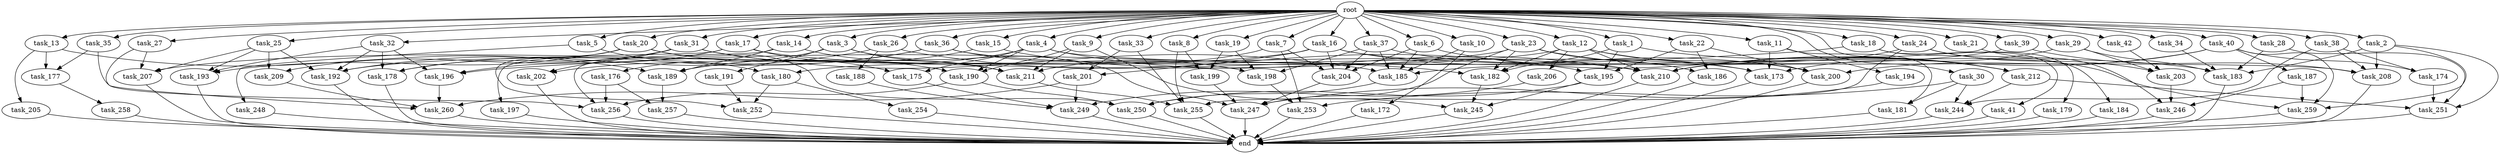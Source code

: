 digraph G {
  task_8 [size="102.400000"];
  task_252 [size="100502234726.400009"];
  task_189 [size="165785737625.600006"];
  task_17 [size="102.400000"];
  task_204 [size="228492260147.200012"];
  task_35 [size="102.400000"];
  task_26 [size="102.400000"];
  task_15 [size="102.400000"];
  task_173 [size="176952652595.200012"];
  task_178 [size="182965606809.600006"];
  task_251 [size="156336809574.399994"];
  task_209 [size="55834574848.000000"];
  task_211 [size="188119567564.800018"];
  task_255 [size="81604378624.000000"];
  task_206 [size="21474836480.000000"];
  task_33 [size="102.400000"];
  task_186 [size="107374182400.000000"];
  task_205 [size="21474836480.000000"];
  task_176 [size="69578470195.199997"];
  task_13 [size="102.400000"];
  task_22 [size="102.400000"];
  task_208 [size="199286482534.400024"];
  task_5 [size="102.400000"];
  task_36 [size="102.400000"];
  task_200 [size="136579960012.800003"];
  task_201 [size="93630287052.800003"];
  task_6 [size="102.400000"];
  task_7 [size="102.400000"];
  task_25 [size="102.400000"];
  task_30 [size="102.400000"];
  task_3 [size="102.400000"];
  task_179 [size="69578470195.199997"];
  task_187 [size="7730941132.800000"];
  task_188 [size="13743895347.200001"];
  task_183 [size="138297946931.200012"];
  task_42 [size="102.400000"];
  task_193 [size="123695058124.800003"];
  task_41 [size="102.400000"];
  task_16 [size="102.400000"];
  task_191 [size="69578470195.199997"];
  task_260 [size="118541097369.600006"];
  task_175 [size="99643241267.200012"];
  task_253 [size="213889371340.800018"];
  task_202 [size="127990025420.800003"];
  root [size="0.000000"];
  task_182 [size="176093659136.000000"];
  task_258 [size="69578470195.199997"];
  task_245 [size="69578470195.199997"];
  task_12 [size="102.400000"];
  task_21 [size="102.400000"];
  task_18 [size="102.400000"];
  task_180 [size="29205777612.800003"];
  task_31 [size="102.400000"];
  task_244 [size="169221711462.400024"];
  task_9 [size="102.400000"];
  task_192 [size="168362718003.200012"];
  task_28 [size="102.400000"];
  task_174 [size="21474836480.000000"];
  task_247 [size="268864952729.600006"];
  task_29 [size="102.400000"];
  task_185 [size="236223201280.000000"];
  task_34 [size="102.400000"];
  task_39 [size="102.400000"];
  task_10 [size="102.400000"];
  task_212 [size="152041842278.399994"];
  task_181 [size="93630287052.800003"];
  task_177 [size="35218731827.200005"];
  task_194 [size="7730941132.800000"];
  task_2 [size="102.400000"];
  end [size="0.000000"];
  task_184 [size="69578470195.199997"];
  task_197 [size="13743895347.200001"];
  task_38 [size="102.400000"];
  task_259 [size="112528143155.200012"];
  task_14 [size="102.400000"];
  task_210 [size="150323855360.000000"];
  task_24 [size="102.400000"];
  task_198 [size="210453397504.000000"];
  task_195 [size="48962627174.400002"];
  task_257 [size="100502234726.400009"];
  task_19 [size="102.400000"];
  task_32 [size="102.400000"];
  task_196 [size="138297946931.200012"];
  task_4 [size="102.400000"];
  task_40 [size="102.400000"];
  task_172 [size="7730941132.800000"];
  task_27 [size="102.400000"];
  task_207 [size="154618822656.000000"];
  task_254 [size="3435973836.800000"];
  task_23 [size="102.400000"];
  task_37 [size="102.400000"];
  task_256 [size="128849018880.000000"];
  task_1 [size="102.400000"];
  task_190 [size="171798691840.000000"];
  task_249 [size="156336809574.399994"];
  task_20 [size="102.400000"];
  task_250 [size="149464861900.800018"];
  task_246 [size="142592914227.200012"];
  task_203 [size="77309411328.000000"];
  task_199 [size="85899345920.000000"];
  task_11 [size="102.400000"];
  task_248 [size="7730941132.800000"];

  task_8 -> task_255 [size="301989888.000000"];
  task_8 -> task_199 [size="301989888.000000"];
  task_252 -> end [size="1.000000"];
  task_189 -> task_257 [size="301989888.000000"];
  task_17 -> task_196 [size="134217728.000000"];
  task_17 -> task_175 [size="134217728.000000"];
  task_17 -> task_197 [size="134217728.000000"];
  task_17 -> task_210 [size="134217728.000000"];
  task_204 -> task_247 [size="536870912.000000"];
  task_35 -> task_177 [size="134217728.000000"];
  task_35 -> task_256 [size="134217728.000000"];
  task_26 -> task_188 [size="134217728.000000"];
  task_26 -> task_195 [size="134217728.000000"];
  task_26 -> task_192 [size="134217728.000000"];
  task_15 -> task_189 [size="536870912.000000"];
  task_15 -> task_182 [size="536870912.000000"];
  task_173 -> end [size="1.000000"];
  task_178 -> end [size="1.000000"];
  task_251 -> end [size="1.000000"];
  task_209 -> task_260 [size="75497472.000000"];
  task_211 -> task_255 [size="209715200.000000"];
  task_255 -> end [size="1.000000"];
  task_206 -> task_249 [size="301989888.000000"];
  task_33 -> task_201 [size="75497472.000000"];
  task_33 -> task_255 [size="75497472.000000"];
  task_186 -> end [size="1.000000"];
  task_205 -> end [size="1.000000"];
  task_176 -> task_257 [size="679477248.000000"];
  task_176 -> task_256 [size="679477248.000000"];
  task_13 -> task_189 [size="209715200.000000"];
  task_13 -> task_177 [size="209715200.000000"];
  task_13 -> task_205 [size="209715200.000000"];
  task_22 -> task_195 [size="209715200.000000"];
  task_22 -> task_186 [size="209715200.000000"];
  task_22 -> task_200 [size="209715200.000000"];
  task_208 -> end [size="1.000000"];
  task_5 -> task_180 [size="75497472.000000"];
  task_5 -> task_248 [size="75497472.000000"];
  task_36 -> task_202 [size="838860800.000000"];
  task_36 -> task_198 [size="838860800.000000"];
  task_36 -> task_173 [size="838860800.000000"];
  task_36 -> task_178 [size="838860800.000000"];
  task_200 -> end [size="1.000000"];
  task_201 -> task_249 [size="411041792.000000"];
  task_201 -> task_260 [size="411041792.000000"];
  task_6 -> task_185 [size="301989888.000000"];
  task_6 -> task_204 [size="301989888.000000"];
  task_6 -> task_212 [size="301989888.000000"];
  task_7 -> task_204 [size="411041792.000000"];
  task_7 -> task_253 [size="411041792.000000"];
  task_7 -> task_211 [size="411041792.000000"];
  task_25 -> task_207 [size="134217728.000000"];
  task_25 -> task_192 [size="134217728.000000"];
  task_25 -> task_209 [size="134217728.000000"];
  task_25 -> task_193 [size="134217728.000000"];
  task_30 -> task_181 [size="838860800.000000"];
  task_30 -> task_253 [size="838860800.000000"];
  task_30 -> task_244 [size="838860800.000000"];
  task_3 -> task_191 [size="679477248.000000"];
  task_3 -> task_176 [size="679477248.000000"];
  task_3 -> task_211 [size="679477248.000000"];
  task_3 -> task_247 [size="679477248.000000"];
  task_179 -> end [size="1.000000"];
  task_187 -> task_246 [size="679477248.000000"];
  task_187 -> task_259 [size="679477248.000000"];
  task_188 -> task_249 [size="134217728.000000"];
  task_183 -> end [size="1.000000"];
  task_42 -> task_203 [size="411041792.000000"];
  task_193 -> end [size="1.000000"];
  task_41 -> end [size="1.000000"];
  task_16 -> task_201 [size="838860800.000000"];
  task_16 -> task_183 [size="838860800.000000"];
  task_16 -> task_204 [size="838860800.000000"];
  task_16 -> task_192 [size="838860800.000000"];
  task_16 -> task_200 [size="838860800.000000"];
  task_191 -> task_252 [size="411041792.000000"];
  task_260 -> end [size="1.000000"];
  task_175 -> task_249 [size="679477248.000000"];
  task_253 -> end [size="1.000000"];
  task_202 -> end [size="1.000000"];
  root -> task_8 [size="1.000000"];
  root -> task_14 [size="1.000000"];
  root -> task_24 [size="1.000000"];
  root -> task_13 [size="1.000000"];
  root -> task_33 [size="1.000000"];
  root -> task_12 [size="1.000000"];
  root -> task_21 [size="1.000000"];
  root -> task_18 [size="1.000000"];
  root -> task_22 [size="1.000000"];
  root -> task_31 [size="1.000000"];
  root -> task_9 [size="1.000000"];
  root -> task_5 [size="1.000000"];
  root -> task_39 [size="1.000000"];
  root -> task_36 [size="1.000000"];
  root -> task_32 [size="1.000000"];
  root -> task_26 [size="1.000000"];
  root -> task_15 [size="1.000000"];
  root -> task_6 [size="1.000000"];
  root -> task_4 [size="1.000000"];
  root -> task_25 [size="1.000000"];
  root -> task_40 [size="1.000000"];
  root -> task_30 [size="1.000000"];
  root -> task_34 [size="1.000000"];
  root -> task_3 [size="1.000000"];
  root -> task_19 [size="1.000000"];
  root -> task_10 [size="1.000000"];
  root -> task_23 [size="1.000000"];
  root -> task_37 [size="1.000000"];
  root -> task_42 [size="1.000000"];
  root -> task_1 [size="1.000000"];
  root -> task_11 [size="1.000000"];
  root -> task_17 [size="1.000000"];
  root -> task_2 [size="1.000000"];
  root -> task_41 [size="1.000000"];
  root -> task_29 [size="1.000000"];
  root -> task_20 [size="1.000000"];
  root -> task_35 [size="1.000000"];
  root -> task_7 [size="1.000000"];
  root -> task_27 [size="1.000000"];
  root -> task_38 [size="1.000000"];
  root -> task_28 [size="1.000000"];
  root -> task_16 [size="1.000000"];
  task_182 -> task_245 [size="75497472.000000"];
  task_258 -> end [size="1.000000"];
  task_245 -> end [size="1.000000"];
  task_12 -> task_182 [size="209715200.000000"];
  task_12 -> task_210 [size="209715200.000000"];
  task_12 -> task_212 [size="209715200.000000"];
  task_12 -> task_200 [size="209715200.000000"];
  task_12 -> task_180 [size="209715200.000000"];
  task_12 -> task_206 [size="209715200.000000"];
  task_21 -> task_246 [size="411041792.000000"];
  task_18 -> task_196 [size="679477248.000000"];
  task_18 -> task_184 [size="679477248.000000"];
  task_18 -> task_179 [size="679477248.000000"];
  task_180 -> task_252 [size="33554432.000000"];
  task_180 -> task_254 [size="33554432.000000"];
  task_31 -> task_185 [size="411041792.000000"];
  task_31 -> task_202 [size="411041792.000000"];
  task_31 -> task_209 [size="411041792.000000"];
  task_31 -> task_178 [size="411041792.000000"];
  task_31 -> task_211 [size="411041792.000000"];
  task_244 -> end [size="1.000000"];
  task_9 -> task_190 [size="301989888.000000"];
  task_9 -> task_245 [size="301989888.000000"];
  task_9 -> task_211 [size="301989888.000000"];
  task_192 -> end [size="1.000000"];
  task_28 -> task_251 [size="33554432.000000"];
  task_28 -> task_183 [size="33554432.000000"];
  task_174 -> task_251 [size="679477248.000000"];
  task_247 -> end [size="1.000000"];
  task_29 -> task_183 [size="134217728.000000"];
  task_29 -> task_173 [size="134217728.000000"];
  task_29 -> task_203 [size="134217728.000000"];
  task_185 -> task_250 [size="209715200.000000"];
  task_34 -> task_183 [size="209715200.000000"];
  task_39 -> task_185 [size="838860800.000000"];
  task_39 -> task_208 [size="838860800.000000"];
  task_10 -> task_185 [size="75497472.000000"];
  task_10 -> task_172 [size="75497472.000000"];
  task_212 -> task_251 [size="679477248.000000"];
  task_212 -> task_244 [size="679477248.000000"];
  task_181 -> end [size="1.000000"];
  task_177 -> task_258 [size="679477248.000000"];
  task_194 -> task_247 [size="536870912.000000"];
  task_2 -> task_208 [size="134217728.000000"];
  task_2 -> task_183 [size="134217728.000000"];
  task_2 -> task_259 [size="134217728.000000"];
  task_2 -> task_251 [size="134217728.000000"];
  task_184 -> end [size="1.000000"];
  task_197 -> end [size="1.000000"];
  task_38 -> task_208 [size="134217728.000000"];
  task_38 -> task_174 [size="134217728.000000"];
  task_38 -> task_244 [size="134217728.000000"];
  task_259 -> end [size="1.000000"];
  task_14 -> task_189 [size="33554432.000000"];
  task_14 -> task_211 [size="33554432.000000"];
  task_14 -> task_256 [size="33554432.000000"];
  task_210 -> end [size="1.000000"];
  task_24 -> task_255 [size="209715200.000000"];
  task_24 -> task_259 [size="209715200.000000"];
  task_24 -> task_210 [size="209715200.000000"];
  task_24 -> task_203 [size="209715200.000000"];
  task_198 -> task_253 [size="838860800.000000"];
  task_195 -> task_245 [size="301989888.000000"];
  task_195 -> task_250 [size="301989888.000000"];
  task_257 -> end [size="1.000000"];
  task_19 -> task_198 [size="536870912.000000"];
  task_19 -> task_199 [size="536870912.000000"];
  task_32 -> task_196 [size="536870912.000000"];
  task_32 -> task_192 [size="536870912.000000"];
  task_32 -> task_178 [size="536870912.000000"];
  task_32 -> task_193 [size="536870912.000000"];
  task_196 -> task_260 [size="134217728.000000"];
  task_4 -> task_190 [size="838860800.000000"];
  task_4 -> task_189 [size="838860800.000000"];
  task_4 -> task_175 [size="838860800.000000"];
  task_4 -> task_210 [size="838860800.000000"];
  task_4 -> task_208 [size="838860800.000000"];
  task_40 -> task_174 [size="75497472.000000"];
  task_40 -> task_187 [size="75497472.000000"];
  task_40 -> task_259 [size="75497472.000000"];
  task_40 -> task_210 [size="75497472.000000"];
  task_40 -> task_200 [size="75497472.000000"];
  task_172 -> end [size="1.000000"];
  task_27 -> task_260 [size="536870912.000000"];
  task_27 -> task_207 [size="536870912.000000"];
  task_207 -> end [size="1.000000"];
  task_254 -> end [size="1.000000"];
  task_23 -> task_182 [size="838860800.000000"];
  task_23 -> task_186 [size="838860800.000000"];
  task_23 -> task_207 [size="838860800.000000"];
  task_23 -> task_247 [size="838860800.000000"];
  task_23 -> task_212 [size="838860800.000000"];
  task_37 -> task_185 [size="679477248.000000"];
  task_37 -> task_198 [size="679477248.000000"];
  task_37 -> task_204 [size="679477248.000000"];
  task_37 -> task_173 [size="679477248.000000"];
  task_256 -> end [size="1.000000"];
  task_1 -> task_195 [size="134217728.000000"];
  task_1 -> task_182 [size="134217728.000000"];
  task_1 -> task_212 [size="134217728.000000"];
  task_190 -> task_250 [size="411041792.000000"];
  task_190 -> task_256 [size="411041792.000000"];
  task_249 -> end [size="1.000000"];
  task_20 -> task_190 [size="536870912.000000"];
  task_20 -> task_250 [size="536870912.000000"];
  task_20 -> task_252 [size="536870912.000000"];
  task_20 -> task_193 [size="536870912.000000"];
  task_250 -> end [size="1.000000"];
  task_246 -> end [size="1.000000"];
  task_203 -> task_246 [size="301989888.000000"];
  task_199 -> task_247 [size="33554432.000000"];
  task_11 -> task_194 [size="75497472.000000"];
  task_11 -> task_181 [size="75497472.000000"];
  task_11 -> task_173 [size="75497472.000000"];
  task_248 -> end [size="1.000000"];
}
